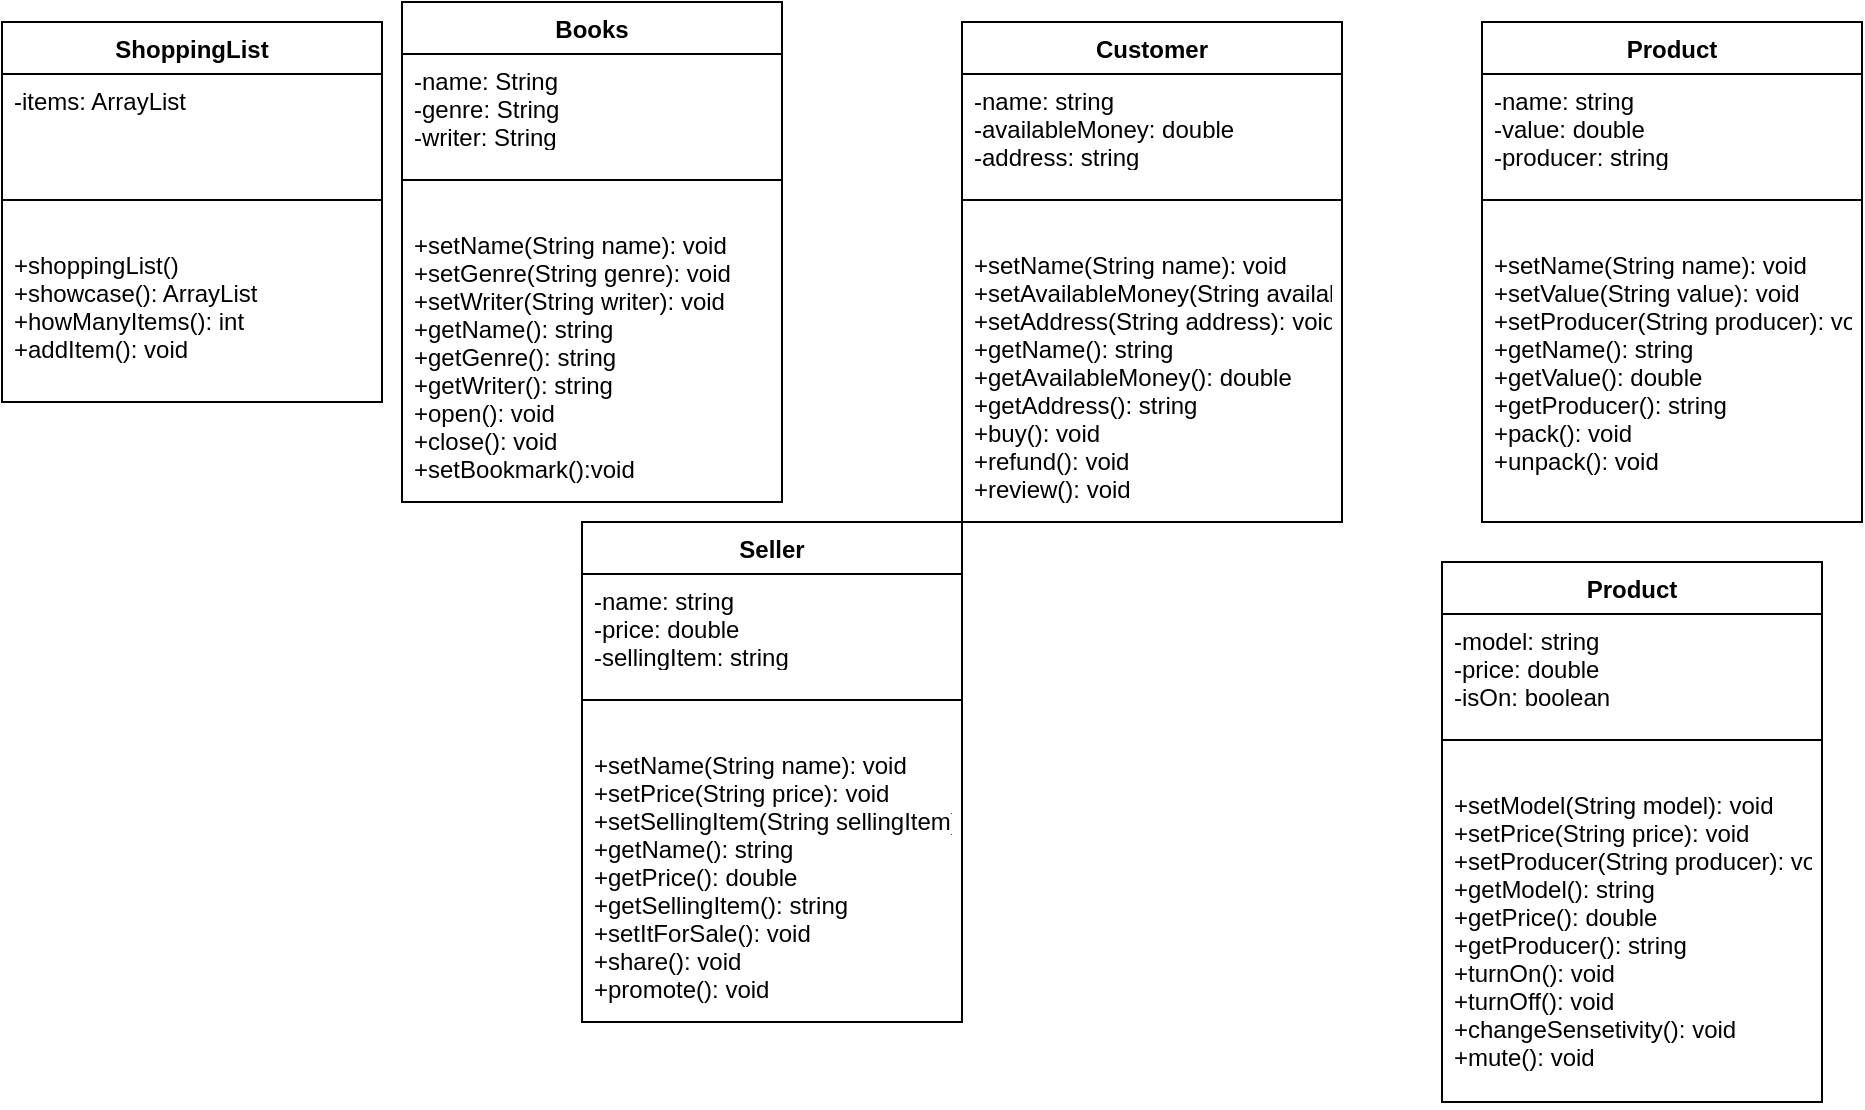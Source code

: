 <mxfile version="15.8.6" type="device"><diagram id="I-OZZQlmpotlm9Owrorb" name="Page-1"><mxGraphModel dx="2005" dy="674" grid="1" gridSize="10" guides="1" tooltips="1" connect="1" arrows="1" fold="1" page="1" pageScale="1" pageWidth="827" pageHeight="1169" math="0" shadow="0"><root><mxCell id="0"/><mxCell id="1" parent="0"/><mxCell id="PxRDJN6wSgSEXPmvH1sP-1" value="Books" style="swimlane;fontStyle=1;align=center;verticalAlign=top;childLayout=stackLayout;horizontal=1;startSize=26;horizontalStack=0;resizeParent=1;resizeParentMax=0;resizeLast=0;collapsible=1;marginBottom=0;" vertex="1" parent="1"><mxGeometry x="20" y="10" width="190" height="250" as="geometry"/></mxCell><mxCell id="PxRDJN6wSgSEXPmvH1sP-2" value="-name: String&#xA;-genre: String&#xA;-writer: String&#xA;" style="text;strokeColor=none;fillColor=none;align=left;verticalAlign=top;spacingLeft=4;spacingRight=4;overflow=hidden;rotatable=0;points=[[0,0.5],[1,0.5]];portConstraint=eastwest;" vertex="1" parent="PxRDJN6wSgSEXPmvH1sP-1"><mxGeometry y="26" width="190" height="44" as="geometry"/></mxCell><mxCell id="PxRDJN6wSgSEXPmvH1sP-3" value="" style="line;strokeWidth=1;fillColor=none;align=left;verticalAlign=middle;spacingTop=-1;spacingLeft=3;spacingRight=3;rotatable=0;labelPosition=right;points=[];portConstraint=eastwest;" vertex="1" parent="PxRDJN6wSgSEXPmvH1sP-1"><mxGeometry y="70" width="190" height="38" as="geometry"/></mxCell><mxCell id="PxRDJN6wSgSEXPmvH1sP-4" value="+setName(String name): void&#xA;+setGenre(String genre): void&#xA;+setWriter(String writer): void&#xA;+getName(): string &#xA;+getGenre(): string &#xA;+getWriter(): string&#xA;+open(): void&#xA;+close(): void&#xA;+setBookmark():void&#xA; " style="text;strokeColor=none;fillColor=none;align=left;verticalAlign=top;spacingLeft=4;spacingRight=4;overflow=hidden;rotatable=0;points=[[0,0.5],[1,0.5]];portConstraint=eastwest;" vertex="1" parent="PxRDJN6wSgSEXPmvH1sP-1"><mxGeometry y="108" width="190" height="142" as="geometry"/></mxCell><mxCell id="PxRDJN6wSgSEXPmvH1sP-6" value="ShoppingList&#xA;" style="swimlane;fontStyle=1;align=center;verticalAlign=top;childLayout=stackLayout;horizontal=1;startSize=26;horizontalStack=0;resizeParent=1;resizeParentMax=0;resizeLast=0;collapsible=1;marginBottom=0;" vertex="1" parent="1"><mxGeometry x="-180" y="20" width="190" height="190" as="geometry"/></mxCell><mxCell id="PxRDJN6wSgSEXPmvH1sP-7" value="-items: ArrayList " style="text;strokeColor=none;fillColor=none;align=left;verticalAlign=top;spacingLeft=4;spacingRight=4;overflow=hidden;rotatable=0;points=[[0,0.5],[1,0.5]];portConstraint=eastwest;" vertex="1" parent="PxRDJN6wSgSEXPmvH1sP-6"><mxGeometry y="26" width="190" height="44" as="geometry"/></mxCell><mxCell id="PxRDJN6wSgSEXPmvH1sP-8" value="" style="line;strokeWidth=1;fillColor=none;align=left;verticalAlign=middle;spacingTop=-1;spacingLeft=3;spacingRight=3;rotatable=0;labelPosition=right;points=[];portConstraint=eastwest;" vertex="1" parent="PxRDJN6wSgSEXPmvH1sP-6"><mxGeometry y="70" width="190" height="38" as="geometry"/></mxCell><mxCell id="PxRDJN6wSgSEXPmvH1sP-9" value="+shoppingList()&#xA;+showcase(): ArrayList&#xA;+howManyItems(): int&#xA;+addItem(): void&#xA;" style="text;strokeColor=none;fillColor=none;align=left;verticalAlign=top;spacingLeft=4;spacingRight=4;overflow=hidden;rotatable=0;points=[[0,0.5],[1,0.5]];portConstraint=eastwest;" vertex="1" parent="PxRDJN6wSgSEXPmvH1sP-6"><mxGeometry y="108" width="190" height="82" as="geometry"/></mxCell><mxCell id="PxRDJN6wSgSEXPmvH1sP-10" value="Product" style="swimlane;fontStyle=1;align=center;verticalAlign=top;childLayout=stackLayout;horizontal=1;startSize=26;horizontalStack=0;resizeParent=1;resizeParentMax=0;resizeLast=0;collapsible=1;marginBottom=0;" vertex="1" parent="1"><mxGeometry x="560" y="20" width="190" height="250" as="geometry"/></mxCell><mxCell id="PxRDJN6wSgSEXPmvH1sP-11" value="-name: string&#xA;-value: double&#xA;-producer: string&#xA;" style="text;strokeColor=none;fillColor=none;align=left;verticalAlign=top;spacingLeft=4;spacingRight=4;overflow=hidden;rotatable=0;points=[[0,0.5],[1,0.5]];portConstraint=eastwest;" vertex="1" parent="PxRDJN6wSgSEXPmvH1sP-10"><mxGeometry y="26" width="190" height="44" as="geometry"/></mxCell><mxCell id="PxRDJN6wSgSEXPmvH1sP-12" value="" style="line;strokeWidth=1;fillColor=none;align=left;verticalAlign=middle;spacingTop=-1;spacingLeft=3;spacingRight=3;rotatable=0;labelPosition=right;points=[];portConstraint=eastwest;" vertex="1" parent="PxRDJN6wSgSEXPmvH1sP-10"><mxGeometry y="70" width="190" height="38" as="geometry"/></mxCell><mxCell id="PxRDJN6wSgSEXPmvH1sP-13" value="+setName(String name): void&#xA;+setValue(String value): void&#xA;+setProducer(String producer): void&#xA;+getName(): string &#xA;+getValue(): double&#xA;+getProducer(): string&#xA;+pack(): void&#xA;+unpack(): void&#xA; " style="text;strokeColor=none;fillColor=none;align=left;verticalAlign=top;spacingLeft=4;spacingRight=4;overflow=hidden;rotatable=0;points=[[0,0.5],[1,0.5]];portConstraint=eastwest;" vertex="1" parent="PxRDJN6wSgSEXPmvH1sP-10"><mxGeometry y="108" width="190" height="142" as="geometry"/></mxCell><mxCell id="PxRDJN6wSgSEXPmvH1sP-14" value="Customer&#xA;" style="swimlane;fontStyle=1;align=center;verticalAlign=top;childLayout=stackLayout;horizontal=1;startSize=26;horizontalStack=0;resizeParent=1;resizeParentMax=0;resizeLast=0;collapsible=1;marginBottom=0;" vertex="1" parent="1"><mxGeometry x="300" y="20" width="190" height="250" as="geometry"/></mxCell><mxCell id="PxRDJN6wSgSEXPmvH1sP-15" value="-name: string&#xA;-availableMoney: double&#xA;-address: string&#xA;" style="text;strokeColor=none;fillColor=none;align=left;verticalAlign=top;spacingLeft=4;spacingRight=4;overflow=hidden;rotatable=0;points=[[0,0.5],[1,0.5]];portConstraint=eastwest;" vertex="1" parent="PxRDJN6wSgSEXPmvH1sP-14"><mxGeometry y="26" width="190" height="44" as="geometry"/></mxCell><mxCell id="PxRDJN6wSgSEXPmvH1sP-16" value="" style="line;strokeWidth=1;fillColor=none;align=left;verticalAlign=middle;spacingTop=-1;spacingLeft=3;spacingRight=3;rotatable=0;labelPosition=right;points=[];portConstraint=eastwest;" vertex="1" parent="PxRDJN6wSgSEXPmvH1sP-14"><mxGeometry y="70" width="190" height="38" as="geometry"/></mxCell><mxCell id="PxRDJN6wSgSEXPmvH1sP-17" value="+setName(String name): void&#xA;+setAvailableMoney(String availableMoney): void&#xA;+setAddress(String address): void&#xA;+getName(): string &#xA;+getAvailableMoney(): double&#xA;+getAddress(): string&#xA;+buy(): void&#xA;+refund(): void&#xA;+review(): void " style="text;strokeColor=none;fillColor=none;align=left;verticalAlign=top;spacingLeft=4;spacingRight=4;overflow=hidden;rotatable=0;points=[[0,0.5],[1,0.5]];portConstraint=eastwest;" vertex="1" parent="PxRDJN6wSgSEXPmvH1sP-14"><mxGeometry y="108" width="190" height="142" as="geometry"/></mxCell><mxCell id="PxRDJN6wSgSEXPmvH1sP-18" value="Seller" style="swimlane;fontStyle=1;align=center;verticalAlign=top;childLayout=stackLayout;horizontal=1;startSize=26;horizontalStack=0;resizeParent=1;resizeParentMax=0;resizeLast=0;collapsible=1;marginBottom=0;" vertex="1" parent="1"><mxGeometry x="110" y="270" width="190" height="250" as="geometry"/></mxCell><mxCell id="PxRDJN6wSgSEXPmvH1sP-19" value="-name: string&#xA;-price: double&#xA;-sellingItem: string&#xA;" style="text;strokeColor=none;fillColor=none;align=left;verticalAlign=top;spacingLeft=4;spacingRight=4;overflow=hidden;rotatable=0;points=[[0,0.5],[1,0.5]];portConstraint=eastwest;" vertex="1" parent="PxRDJN6wSgSEXPmvH1sP-18"><mxGeometry y="26" width="190" height="44" as="geometry"/></mxCell><mxCell id="PxRDJN6wSgSEXPmvH1sP-20" value="" style="line;strokeWidth=1;fillColor=none;align=left;verticalAlign=middle;spacingTop=-1;spacingLeft=3;spacingRight=3;rotatable=0;labelPosition=right;points=[];portConstraint=eastwest;" vertex="1" parent="PxRDJN6wSgSEXPmvH1sP-18"><mxGeometry y="70" width="190" height="38" as="geometry"/></mxCell><mxCell id="PxRDJN6wSgSEXPmvH1sP-21" value="+setName(String name): void&#xA;+setPrice(String price): void&#xA;+setSellingItem(String sellingItem): void&#xA;+getName(): string &#xA;+getPrice(): double&#xA;+getSellingItem(): string&#xA;+setItForSale(): void&#xA;+share(): void&#xA;+promote(): void " style="text;strokeColor=none;fillColor=none;align=left;verticalAlign=top;spacingLeft=4;spacingRight=4;overflow=hidden;rotatable=0;points=[[0,0.5],[1,0.5]];portConstraint=eastwest;" vertex="1" parent="PxRDJN6wSgSEXPmvH1sP-18"><mxGeometry y="108" width="190" height="142" as="geometry"/></mxCell><mxCell id="PxRDJN6wSgSEXPmvH1sP-26" value="Product" style="swimlane;fontStyle=1;align=center;verticalAlign=top;childLayout=stackLayout;horizontal=1;startSize=26;horizontalStack=0;resizeParent=1;resizeParentMax=0;resizeLast=0;collapsible=1;marginBottom=0;" vertex="1" parent="1"><mxGeometry x="540" y="290" width="190" height="270" as="geometry"/></mxCell><mxCell id="PxRDJN6wSgSEXPmvH1sP-27" value="-model: string&#xA;-price: double&#xA;-isOn: boolean&#xA;-producer: string&#xA;" style="text;strokeColor=none;fillColor=none;align=left;verticalAlign=top;spacingLeft=4;spacingRight=4;overflow=hidden;rotatable=0;points=[[0,0.5],[1,0.5]];portConstraint=eastwest;" vertex="1" parent="PxRDJN6wSgSEXPmvH1sP-26"><mxGeometry y="26" width="190" height="44" as="geometry"/></mxCell><mxCell id="PxRDJN6wSgSEXPmvH1sP-28" value="" style="line;strokeWidth=1;fillColor=none;align=left;verticalAlign=middle;spacingTop=-1;spacingLeft=3;spacingRight=3;rotatable=0;labelPosition=right;points=[];portConstraint=eastwest;" vertex="1" parent="PxRDJN6wSgSEXPmvH1sP-26"><mxGeometry y="70" width="190" height="38" as="geometry"/></mxCell><mxCell id="PxRDJN6wSgSEXPmvH1sP-29" value="+setModel(String model): void&#xA;+setPrice(String price): void&#xA;+setProducer(String producer): void&#xA;+getModel(): string &#xA;+getPrice(): double&#xA;+getProducer(): string&#xA;+turnOn(): void&#xA;+turnOff(): void&#xA;+changeSensetivity(): void&#xA;+mute(): void " style="text;strokeColor=none;fillColor=none;align=left;verticalAlign=top;spacingLeft=4;spacingRight=4;overflow=hidden;rotatable=0;points=[[0,0.5],[1,0.5]];portConstraint=eastwest;" vertex="1" parent="PxRDJN6wSgSEXPmvH1sP-26"><mxGeometry y="108" width="190" height="162" as="geometry"/></mxCell></root></mxGraphModel></diagram></mxfile>